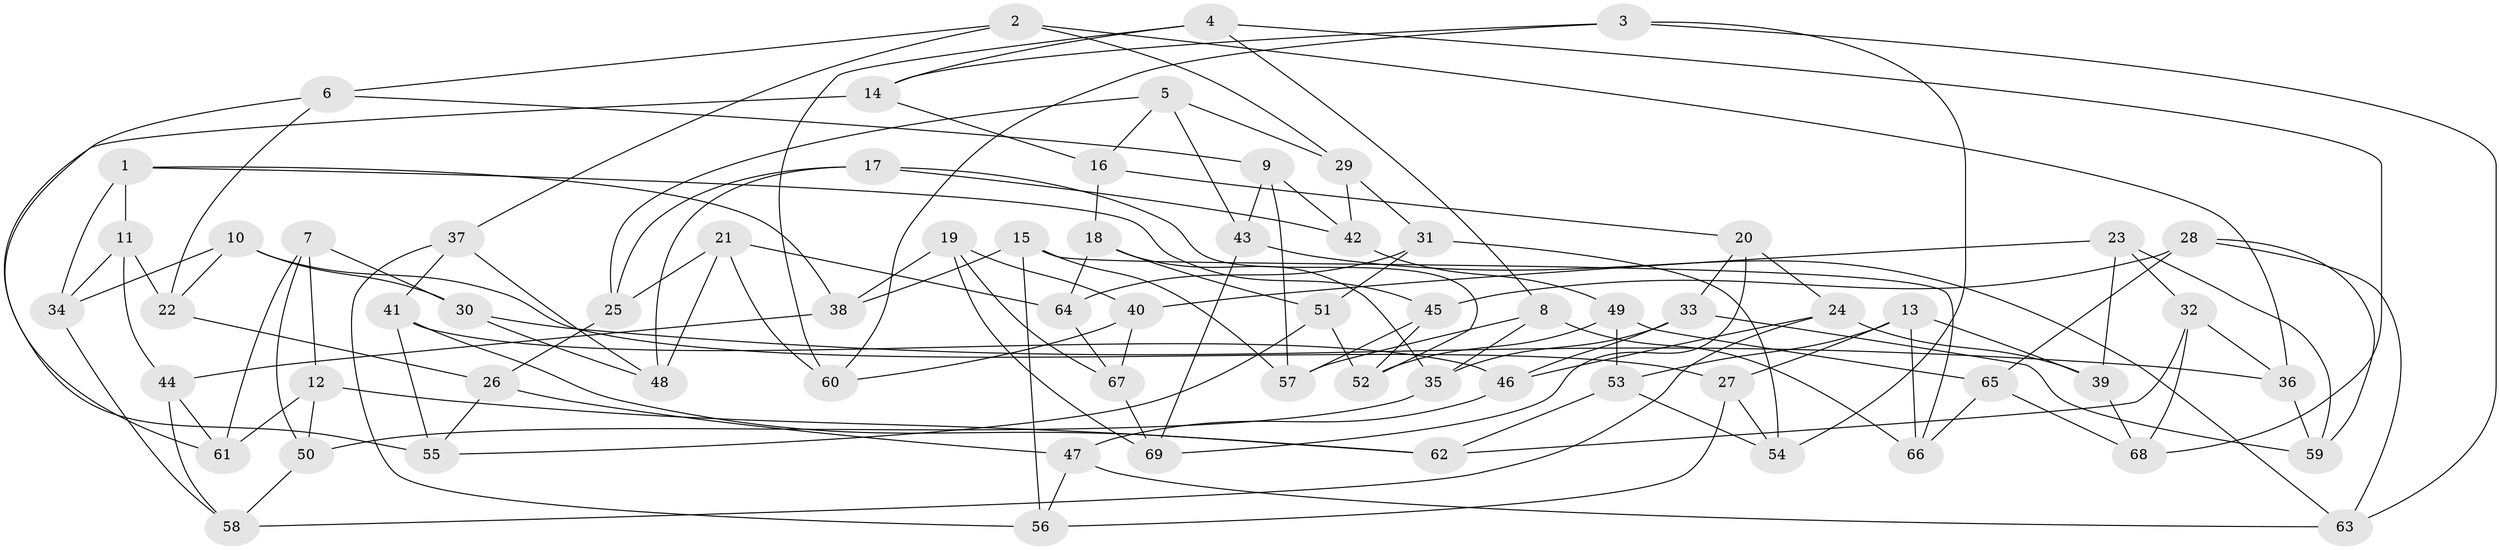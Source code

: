 // Generated by graph-tools (version 1.1) at 2025/58/03/09/25 04:58:33]
// undirected, 69 vertices, 138 edges
graph export_dot {
graph [start="1"]
  node [color=gray90,style=filled];
  1;
  2;
  3;
  4;
  5;
  6;
  7;
  8;
  9;
  10;
  11;
  12;
  13;
  14;
  15;
  16;
  17;
  18;
  19;
  20;
  21;
  22;
  23;
  24;
  25;
  26;
  27;
  28;
  29;
  30;
  31;
  32;
  33;
  34;
  35;
  36;
  37;
  38;
  39;
  40;
  41;
  42;
  43;
  44;
  45;
  46;
  47;
  48;
  49;
  50;
  51;
  52;
  53;
  54;
  55;
  56;
  57;
  58;
  59;
  60;
  61;
  62;
  63;
  64;
  65;
  66;
  67;
  68;
  69;
  1 -- 11;
  1 -- 34;
  1 -- 45;
  1 -- 38;
  2 -- 36;
  2 -- 37;
  2 -- 6;
  2 -- 29;
  3 -- 14;
  3 -- 63;
  3 -- 60;
  3 -- 54;
  4 -- 14;
  4 -- 60;
  4 -- 8;
  4 -- 68;
  5 -- 43;
  5 -- 25;
  5 -- 16;
  5 -- 29;
  6 -- 22;
  6 -- 55;
  6 -- 9;
  7 -- 50;
  7 -- 12;
  7 -- 30;
  7 -- 61;
  8 -- 57;
  8 -- 35;
  8 -- 66;
  9 -- 43;
  9 -- 57;
  9 -- 42;
  10 -- 30;
  10 -- 34;
  10 -- 27;
  10 -- 22;
  11 -- 22;
  11 -- 44;
  11 -- 34;
  12 -- 62;
  12 -- 61;
  12 -- 50;
  13 -- 66;
  13 -- 53;
  13 -- 39;
  13 -- 27;
  14 -- 61;
  14 -- 16;
  15 -- 56;
  15 -- 57;
  15 -- 66;
  15 -- 38;
  16 -- 20;
  16 -- 18;
  17 -- 52;
  17 -- 48;
  17 -- 42;
  17 -- 25;
  18 -- 51;
  18 -- 35;
  18 -- 64;
  19 -- 67;
  19 -- 69;
  19 -- 40;
  19 -- 38;
  20 -- 24;
  20 -- 33;
  20 -- 69;
  21 -- 60;
  21 -- 25;
  21 -- 48;
  21 -- 64;
  22 -- 26;
  23 -- 40;
  23 -- 32;
  23 -- 39;
  23 -- 59;
  24 -- 39;
  24 -- 46;
  24 -- 58;
  25 -- 26;
  26 -- 55;
  26 -- 47;
  27 -- 56;
  27 -- 54;
  28 -- 45;
  28 -- 63;
  28 -- 59;
  28 -- 65;
  29 -- 42;
  29 -- 31;
  30 -- 48;
  30 -- 36;
  31 -- 51;
  31 -- 64;
  31 -- 54;
  32 -- 62;
  32 -- 36;
  32 -- 68;
  33 -- 46;
  33 -- 59;
  33 -- 35;
  34 -- 58;
  35 -- 50;
  36 -- 59;
  37 -- 41;
  37 -- 56;
  37 -- 48;
  38 -- 44;
  39 -- 68;
  40 -- 60;
  40 -- 67;
  41 -- 55;
  41 -- 46;
  41 -- 62;
  42 -- 49;
  43 -- 69;
  43 -- 63;
  44 -- 58;
  44 -- 61;
  45 -- 57;
  45 -- 52;
  46 -- 47;
  47 -- 56;
  47 -- 63;
  49 -- 52;
  49 -- 65;
  49 -- 53;
  50 -- 58;
  51 -- 52;
  51 -- 55;
  53 -- 62;
  53 -- 54;
  64 -- 67;
  65 -- 68;
  65 -- 66;
  67 -- 69;
}
